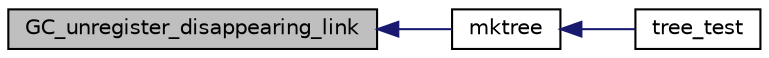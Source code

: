 digraph "GC_unregister_disappearing_link"
{
  edge [fontname="Helvetica",fontsize="10",labelfontname="Helvetica",labelfontsize="10"];
  node [fontname="Helvetica",fontsize="10",shape=record];
  rankdir="LR";
  Node4050 [label="GC_unregister_disappearing_link",height=0.2,width=0.4,color="black", fillcolor="grey75", style="filled", fontcolor="black"];
  Node4050 -> Node4051 [dir="back",color="midnightblue",fontsize="10",style="solid",fontname="Helvetica"];
  Node4051 [label="mktree",height=0.2,width=0.4,color="black", fillcolor="white", style="filled",URL="$d4/d12/3rd_party_2gc_2tests_2test_8c.html#a6963d5ff9c6b3becc684d9ee900bd55c"];
  Node4051 -> Node4052 [dir="back",color="midnightblue",fontsize="10",style="solid",fontname="Helvetica"];
  Node4052 [label="tree_test",height=0.2,width=0.4,color="black", fillcolor="white", style="filled",URL="$d4/d12/3rd_party_2gc_2tests_2test_8c.html#a23eb96959bc89a6be943bb305470a937"];
}
